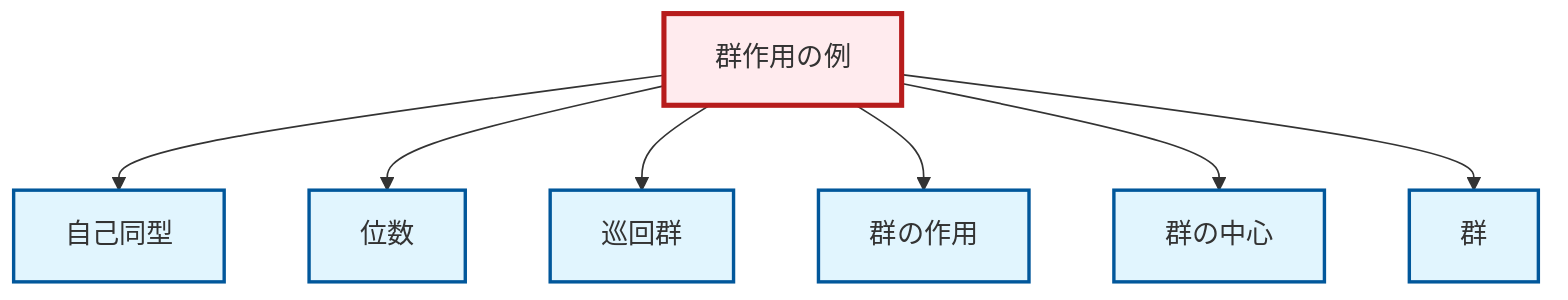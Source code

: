 graph TD
    classDef definition fill:#e1f5fe,stroke:#01579b,stroke-width:2px
    classDef theorem fill:#f3e5f5,stroke:#4a148c,stroke-width:2px
    classDef axiom fill:#fff3e0,stroke:#e65100,stroke-width:2px
    classDef example fill:#e8f5e9,stroke:#1b5e20,stroke-width:2px
    classDef current fill:#ffebee,stroke:#b71c1c,stroke-width:3px
    def-automorphism["自己同型"]:::definition
    def-cyclic-group["巡回群"]:::definition
    def-group["群"]:::definition
    def-group-action["群の作用"]:::definition
    def-center-of-group["群の中心"]:::definition
    ex-group-action-examples["群作用の例"]:::example
    def-order["位数"]:::definition
    ex-group-action-examples --> def-automorphism
    ex-group-action-examples --> def-order
    ex-group-action-examples --> def-cyclic-group
    ex-group-action-examples --> def-group-action
    ex-group-action-examples --> def-center-of-group
    ex-group-action-examples --> def-group
    class ex-group-action-examples current